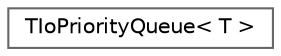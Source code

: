 digraph "Graphical Class Hierarchy"
{
 // INTERACTIVE_SVG=YES
 // LATEX_PDF_SIZE
  bgcolor="transparent";
  edge [fontname=Helvetica,fontsize=10,labelfontname=Helvetica,labelfontsize=10];
  node [fontname=Helvetica,fontsize=10,shape=box,height=0.2,width=0.4];
  rankdir="LR";
  Node0 [id="Node000000",label="TIoPriorityQueue\< T \>",height=0.2,width=0.4,color="grey40", fillcolor="white", style="filled",URL="$dd/d5a/classTIoPriorityQueue.html",tooltip=" "];
}
